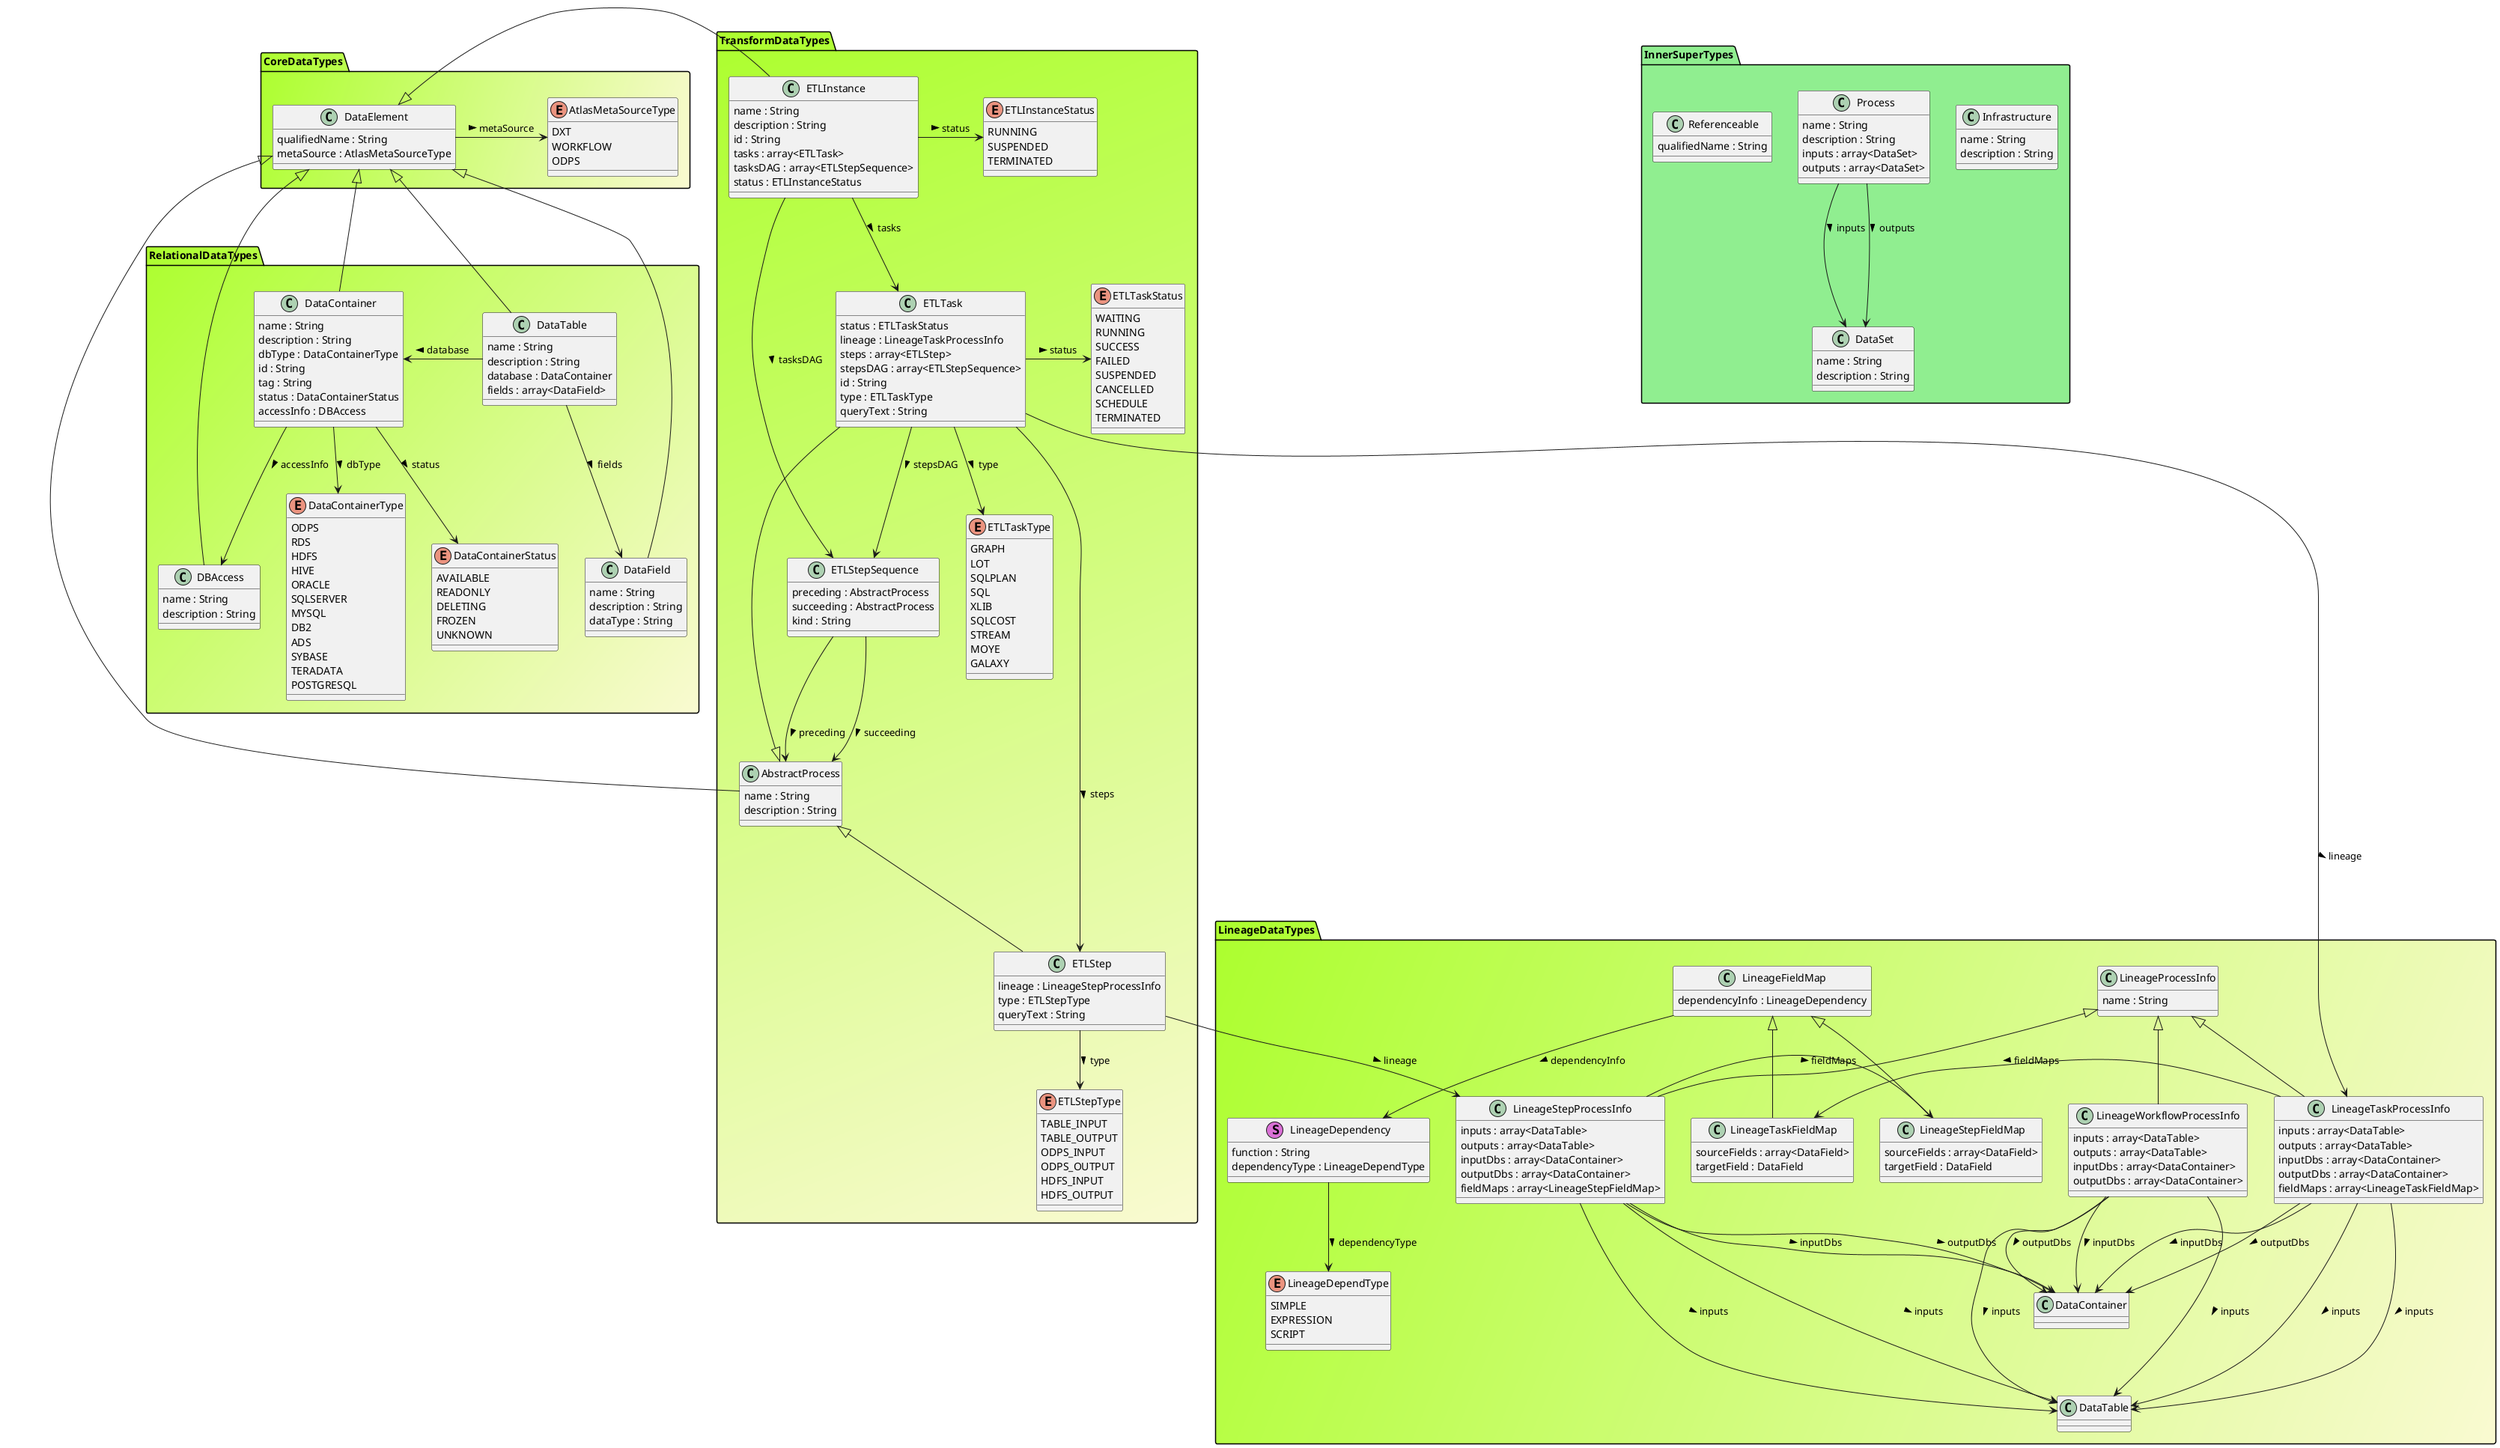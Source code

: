 @startuml


package InnerSuperTypes #LightGreen {
    class Infrastructure {
        name : String
        description : String
    }

    class DataSet {
        name : String
        description : String
    }

    class Process {
        name : String
        description : String
        inputs : array<DataSet>
        outputs : array<DataSet>
    }

    class Referenceable {
        qualifiedName : String
    }

    Process --> DataSet : inputs >
    Process --> DataSet : outputs >
}

package CoreDataTypes #GreenYellow/LightGoldenRodYellow {
    enum AtlasMetaSourceType {
        DXT
        WORKFLOW
        ODPS
    }

    class DataElement {
        qualifiedName : String
        metaSource : AtlasMetaSourceType
    }

    DataElement -> AtlasMetaSourceType : metaSource >
}

package LineageDataTypes #GreenYellow/LightGoldenRodYellow {
    enum LineageDependType {
        SIMPLE
        EXPRESSION
        SCRIPT
    }

    class LineageDependency << (S,orchid) >> {
        function : String
        dependencyType : LineageDependType
    }
    class LineageProcessInfo {
        name : String
    }
    class LineageTaskProcessInfo {
        inputs : array<DataTable>
        outputs : array<DataTable>
        inputDbs : array<DataContainer>
        outputDbs : array<DataContainer>
        fieldMaps : array<LineageTaskFieldMap>
    }
    class LineageStepProcessInfo {
        inputs : array<DataTable>
        outputs : array<DataTable>
        inputDbs : array<DataContainer>
        outputDbs : array<DataContainer>
        fieldMaps : array<LineageStepFieldMap>
    }
    class LineageWorkflowProcessInfo {
        inputs : array<DataTable>
        outputs : array<DataTable>
        inputDbs : array<DataContainer>
        outputDbs : array<DataContainer>
    }
    class LineageFieldMap {
        dependencyInfo : LineageDependency
    }
    class LineageTaskFieldMap {
        sourceFields : array<DataField>
        targetField : DataField
    }
    class LineageStepFieldMap {
        sourceFields : array<DataField>
        targetField : DataField
    }

    LineageDependency --> LineageDependType : dependencyType >
    LineageFieldMap --> LineageDependency : dependencyInfo >

    LineageTaskProcessInfo -> LineageTaskFieldMap : fieldMaps >
    LineageTaskProcessInfo ---> DataTable : inputs >
    LineageTaskProcessInfo ---> DataTable : inputs >
    LineageTaskProcessInfo --> DataContainer : inputDbs >
    LineageTaskProcessInfo --> DataContainer : outputDbs >
    LineageStepProcessInfo -> LineageStepFieldMap : fieldMaps >
    LineageStepProcessInfo ---> DataTable : inputs >
    LineageStepProcessInfo ---> DataTable : inputs >
    LineageStepProcessInfo --> DataContainer : inputDbs >
    LineageStepProcessInfo --> DataContainer : outputDbs >
    LineageWorkflowProcessInfo ---> DataTable : inputs >
    LineageWorkflowProcessInfo ---> DataTable : inputs >
    LineageWorkflowProcessInfo --> DataContainer : inputDbs >
    LineageWorkflowProcessInfo --> DataContainer : outputDbs >

    LineageProcessInfo <|-- LineageTaskProcessInfo
    LineageProcessInfo <|-- LineageStepProcessInfo
    LineageProcessInfo <|-- LineageWorkflowProcessInfo

    LineageFieldMap <|-- LineageTaskFieldMap
    LineageFieldMap <|-- LineageStepFieldMap

}

package RelationalDataTypes #GreenYellow/LightGoldenRodYellow {
    enum DataContainerType {
        ODPS
        RDS
        HDFS
        HIVE
        ORACLE
        SQLSERVER
        MYSQL
        DB2
        ADS
        SYBASE
        TERADATA
        POSTGRESQL
    }

    enum DataContainerStatus {
        AVAILABLE
        READONLY
        DELETING
        FROZEN
        UNKNOWN
    }

    class DBAccess {
        name : String
        description : String
    }
    class DataField {
        name : String
        description : String
        dataType : String
    }
    class DataTable {
        name : String
        description : String
        database : DataContainer
        fields : array<DataField>
    }
    class DataContainer {
        name : String
        description : String
        dbType : DataContainerType
        id : String
        tag : String
        status : DataContainerStatus
        accessInfo : DBAccess
    }

    DataContainer --> DataContainerType : dbType >
    DataContainer --> DataContainerStatus : status >
    DataContainer --> DBAccess : accessInfo >
    DataTable -> DataContainer : database >
    DataTable --> DataField : fields >

    DataElement <|- DBAccess
    DataElement <|-- DataField
    DataElement <|- DataContainer
    DataElement <|-- DataTable
}

package TransformDataTypes #GreenYellow/LightGoldenRodYellow {
    enum ETLTaskType {
        GRAPH
        LOT
        SQLPLAN
        SQL
        XLIB
        SQLCOST
        STREAM
        MOYE
        GALAXY
    }
    enum ETLTaskStatus {
        WAITING
        RUNNING
        SUCCESS
        FAILED
        SUSPENDED
        CANCELLED
        SCHEDULE
        TERMINATED
    }
    enum ETLStepType {
        TABLE_INPUT
        TABLE_OUTPUT
        ODPS_INPUT
        ODPS_OUTPUT
        HDFS_INPUT
        HDFS_OUTPUT
    }
    enum ETLInstanceStatus {
        RUNNING
        SUSPENDED
        TERMINATED
    }

    class AbstractProcess {
        name : String
        description : String
    }
    class ETLInstance {
        name : String
        description : String
        id : String
        tasks : array<ETLTask>
        tasksDAG : array<ETLStepSequence>
        status : ETLInstanceStatus
    }
    class ETLTask {
        status : ETLTaskStatus
        lineage : LineageTaskProcessInfo
        steps : array<ETLStep>
        stepsDAG : array<ETLStepSequence>
        id : String
        type : ETLTaskType
        queryText : String
    }
    class ETLStepSequence {
        preceding : AbstractProcess
        succeeding : AbstractProcess
        kind : String
    }
    class ETLStep {
        lineage : LineageStepProcessInfo
        type : ETLStepType
        queryText : String
    }

    ETLStep --> LineageStepProcessInfo : lineage >
    ETLStep --> ETLStepType : type >
    ETLStepSequence --> AbstractProcess : preceding >
    ETLStepSequence --> AbstractProcess : succeeding >
    ETLTask -> ETLTaskStatus : status >
    ETLTask --> LineageTaskProcessInfo : lineage >
    ETLTask --> ETLStep : steps >
    ETLTask --> ETLStepSequence : stepsDAG >
    ETLTask --> ETLTaskType : type >
    ETLInstance --> ETLTask : tasks >
    ETLInstance --> ETLStepSequence : tasksDAG >
    ETLInstance -> ETLInstanceStatus : status >

    DataElement <|- AbstractProcess
    DataElement <|- ETLInstance
    AbstractProcess <|--- ETLStep
    AbstractProcess <|- ETLTask
}



@enduml